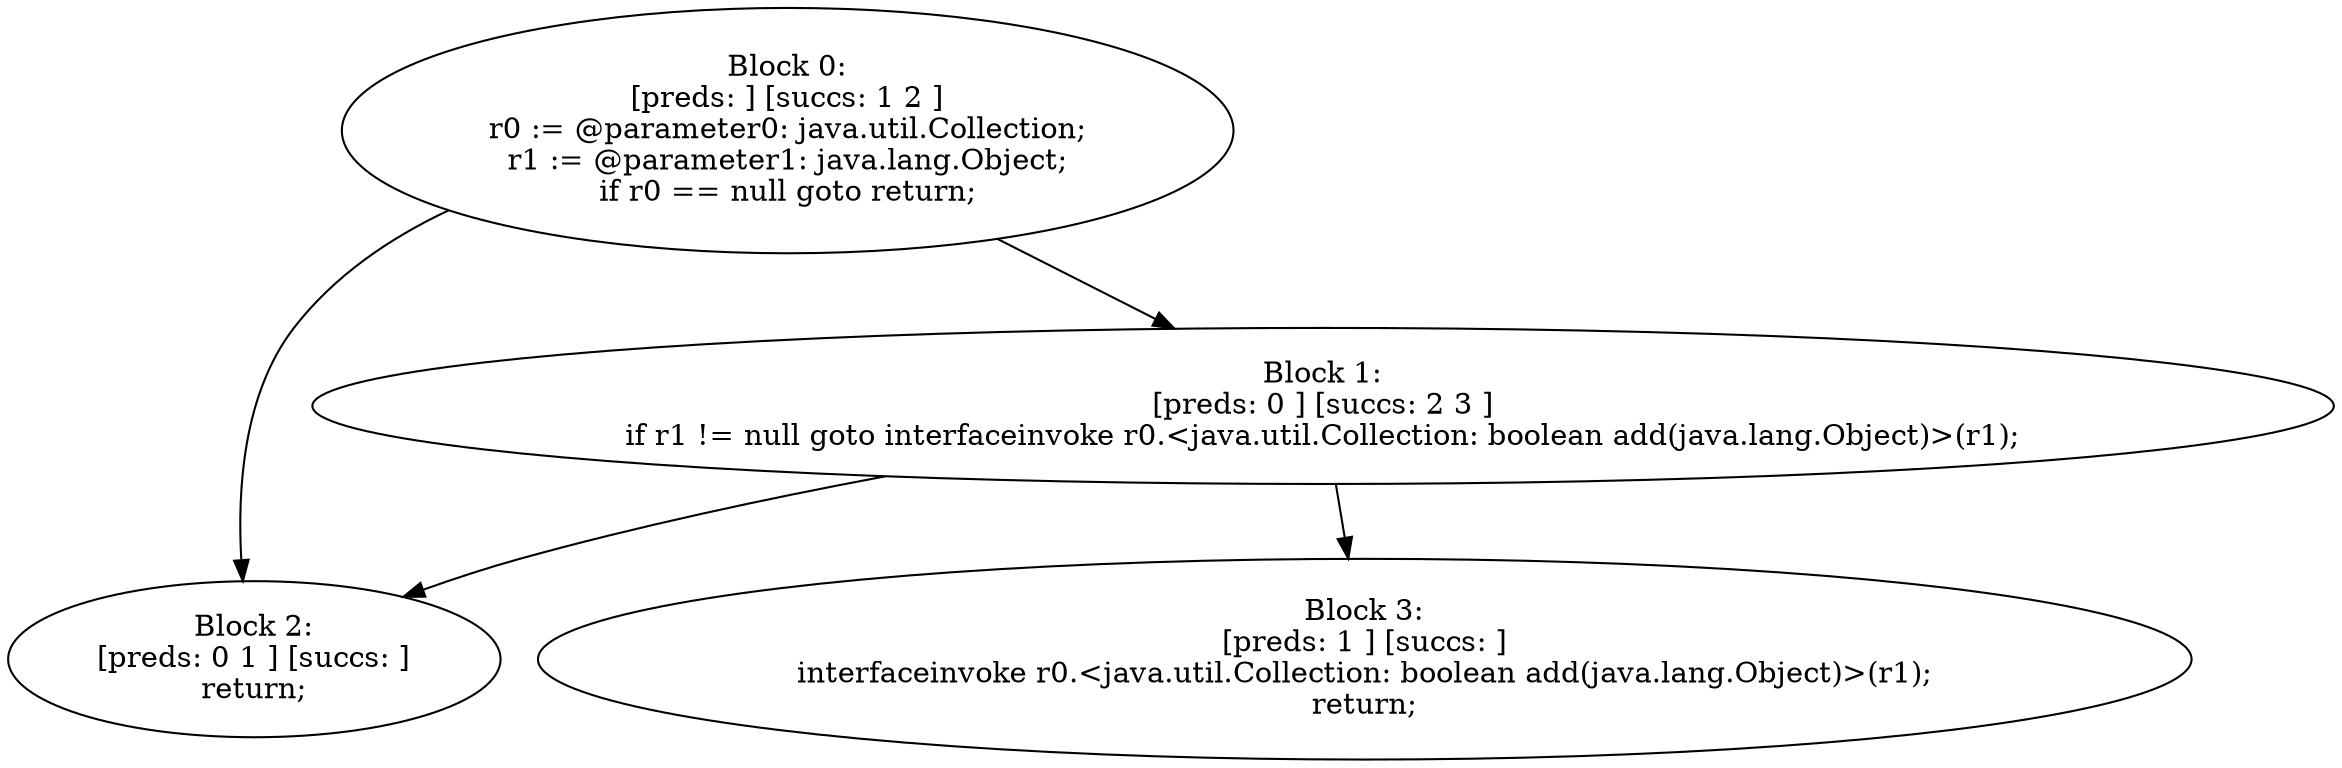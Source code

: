 digraph "unitGraph" {
    "Block 0:
[preds: ] [succs: 1 2 ]
r0 := @parameter0: java.util.Collection;
r1 := @parameter1: java.lang.Object;
if r0 == null goto return;
"
    "Block 1:
[preds: 0 ] [succs: 2 3 ]
if r1 != null goto interfaceinvoke r0.<java.util.Collection: boolean add(java.lang.Object)>(r1);
"
    "Block 2:
[preds: 0 1 ] [succs: ]
return;
"
    "Block 3:
[preds: 1 ] [succs: ]
interfaceinvoke r0.<java.util.Collection: boolean add(java.lang.Object)>(r1);
return;
"
    "Block 0:
[preds: ] [succs: 1 2 ]
r0 := @parameter0: java.util.Collection;
r1 := @parameter1: java.lang.Object;
if r0 == null goto return;
"->"Block 1:
[preds: 0 ] [succs: 2 3 ]
if r1 != null goto interfaceinvoke r0.<java.util.Collection: boolean add(java.lang.Object)>(r1);
";
    "Block 0:
[preds: ] [succs: 1 2 ]
r0 := @parameter0: java.util.Collection;
r1 := @parameter1: java.lang.Object;
if r0 == null goto return;
"->"Block 2:
[preds: 0 1 ] [succs: ]
return;
";
    "Block 1:
[preds: 0 ] [succs: 2 3 ]
if r1 != null goto interfaceinvoke r0.<java.util.Collection: boolean add(java.lang.Object)>(r1);
"->"Block 2:
[preds: 0 1 ] [succs: ]
return;
";
    "Block 1:
[preds: 0 ] [succs: 2 3 ]
if r1 != null goto interfaceinvoke r0.<java.util.Collection: boolean add(java.lang.Object)>(r1);
"->"Block 3:
[preds: 1 ] [succs: ]
interfaceinvoke r0.<java.util.Collection: boolean add(java.lang.Object)>(r1);
return;
";
}
